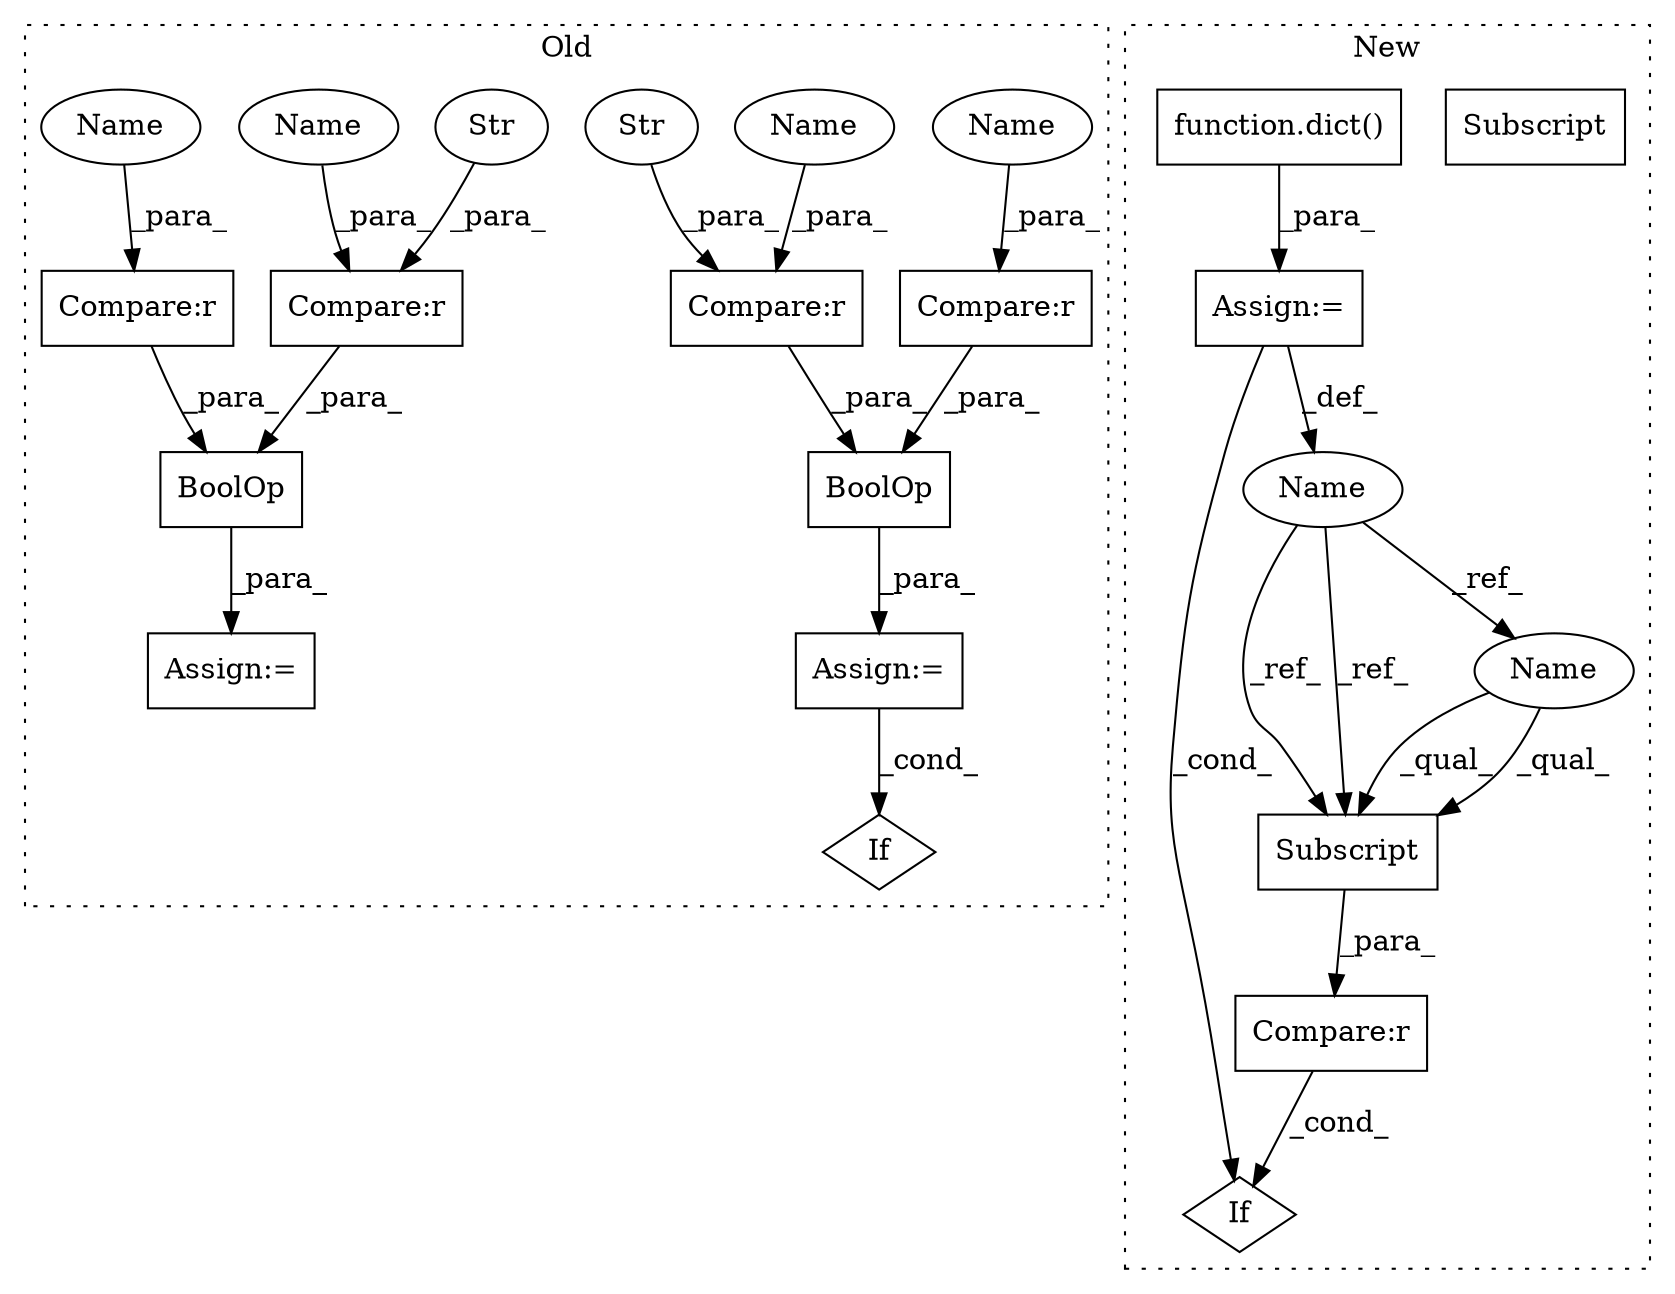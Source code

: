 digraph G {
subgraph cluster0 {
1 [label="BoolOp" a="72" s="2092" l="38" shape="box"];
3 [label="If" a="96" s="2697,2714" l="3,14" shape="diamond"];
4 [label="Compare:r" a="40" s="2092" l="14" shape="box"];
5 [label="Compare:r" a="40" s="2111" l="19" shape="box"];
6 [label="Str" a="66" s="2092" l="5" shape="ellipse"];
11 [label="Compare:r" a="40" s="2026" l="15" shape="box"];
12 [label="Str" a="66" s="2026" l="6" shape="ellipse"];
13 [label="BoolOp" a="72" s="2026" l="40" shape="box"];
14 [label="Compare:r" a="40" s="2046" l="20" shape="box"];
15 [label="Assign:=" a="68" s="2089" l="3" shape="box"];
16 [label="Assign:=" a="68" s="2023" l="3" shape="box"];
20 [label="Name" a="87" s="2126" l="4" shape="ellipse"];
21 [label="Name" a="87" s="2062" l="4" shape="ellipse"];
22 [label="Name" a="87" s="2101" l="5" shape="ellipse"];
23 [label="Name" a="87" s="2036" l="5" shape="ellipse"];
label = "Old";
style="dotted";
}
subgraph cluster1 {
2 [label="Subscript" a="63" s="2061,0" l="7,0" shape="box"];
7 [label="Compare:r" a="40" s="2061" l="19" shape="box"];
8 [label="If" a="96" s="2061" l="19" shape="diamond"];
9 [label="Name" a="87" s="1958" l="4" shape="ellipse"];
10 [label="function.dict()" a="75" s="1965" l="47" shape="box"];
17 [label="Assign:=" a="68" s="1962" l="3" shape="box"];
18 [label="Subscript" a="63" s="2061,0" l="7,0" shape="box"];
19 [label="Name" a="87" s="2061" l="4" shape="ellipse"];
label = "New";
style="dotted";
}
1 -> 15 [label="_para_"];
4 -> 1 [label="_para_"];
5 -> 1 [label="_para_"];
6 -> 4 [label="_para_"];
7 -> 8 [label="_cond_"];
9 -> 18 [label="_ref_"];
9 -> 19 [label="_ref_"];
9 -> 18 [label="_ref_"];
10 -> 17 [label="_para_"];
11 -> 13 [label="_para_"];
12 -> 11 [label="_para_"];
13 -> 16 [label="_para_"];
14 -> 13 [label="_para_"];
15 -> 3 [label="_cond_"];
17 -> 8 [label="_cond_"];
17 -> 9 [label="_def_"];
18 -> 7 [label="_para_"];
19 -> 18 [label="_qual_"];
19 -> 18 [label="_qual_"];
20 -> 5 [label="_para_"];
21 -> 14 [label="_para_"];
22 -> 4 [label="_para_"];
23 -> 11 [label="_para_"];
}